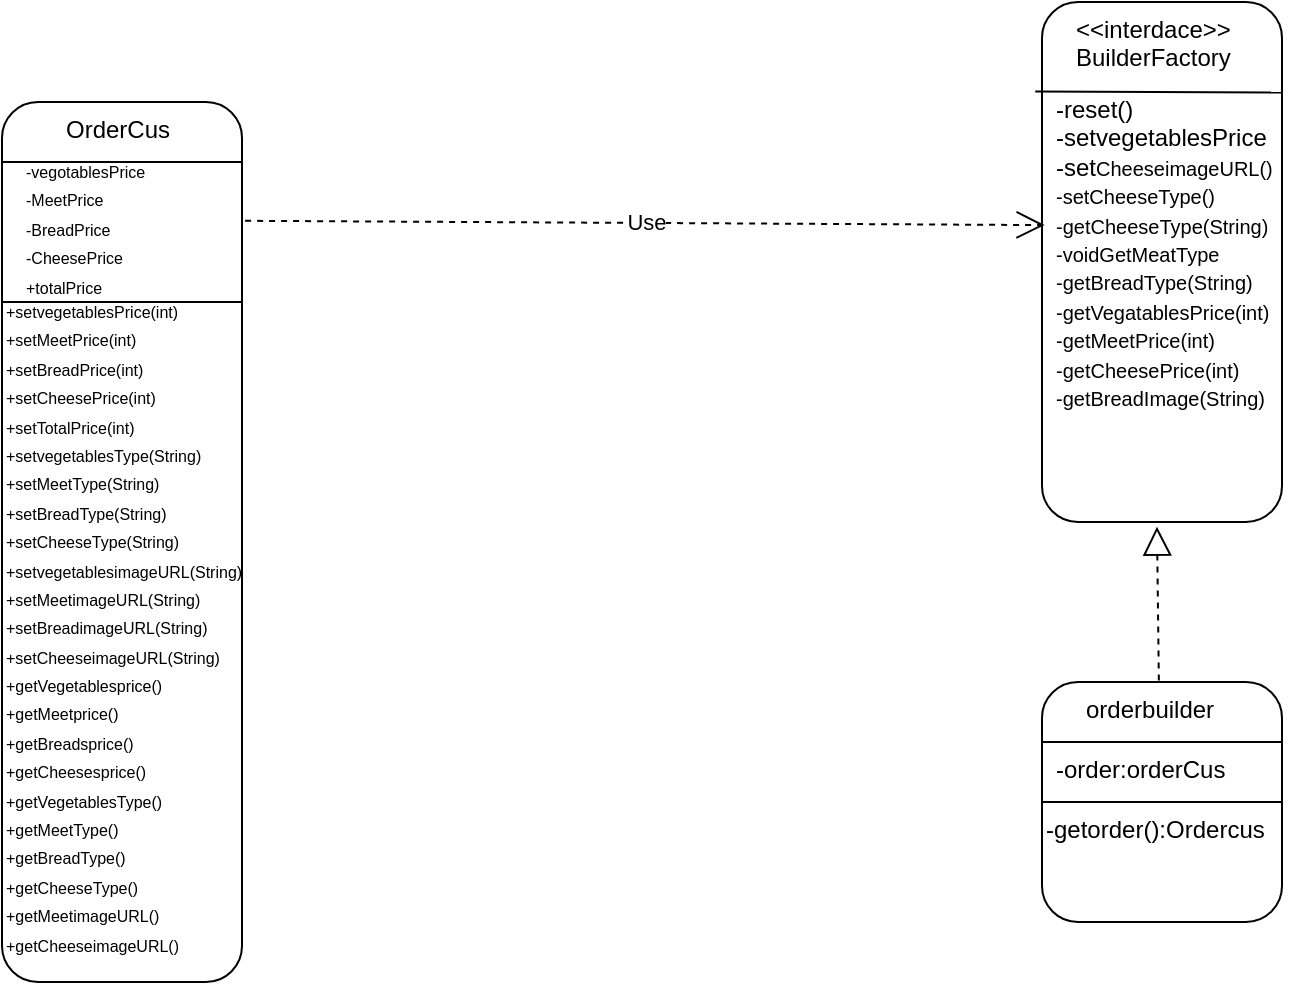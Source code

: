 <mxfile version="26.2.14">
  <diagram name="Page-1" id="w4k-F0wGFoPTyivTWEuk">
    <mxGraphModel dx="1149" dy="633" grid="1" gridSize="10" guides="1" tooltips="1" connect="1" arrows="1" fold="1" page="1" pageScale="1" pageWidth="827" pageHeight="1169" math="0" shadow="0">
      <root>
        <mxCell id="0" />
        <mxCell id="1" parent="0" />
        <mxCell id="UsS9Le5wtXBt1caLjqC7-1" value="" style="rounded=1;whiteSpace=wrap;html=1;" parent="1" vertex="1">
          <mxGeometry x="630" y="50" width="120" height="260" as="geometry" />
        </mxCell>
        <mxCell id="UsS9Le5wtXBt1caLjqC7-2" value="" style="rounded=1;whiteSpace=wrap;html=1;" parent="1" vertex="1">
          <mxGeometry x="110" y="100" width="120" height="440" as="geometry" />
        </mxCell>
        <mxCell id="UsS9Le5wtXBt1caLjqC7-3" value="" style="rounded=1;whiteSpace=wrap;html=1;" parent="1" vertex="1">
          <mxGeometry x="630" y="390" width="120" height="120" as="geometry" />
        </mxCell>
        <mxCell id="UsS9Le5wtXBt1caLjqC7-7" value="" style="endArrow=none;html=1;rounded=0;exitX=0;exitY=0.25;exitDx=0;exitDy=0;entryX=1;entryY=0.25;entryDx=0;entryDy=0;" parent="1" edge="1">
          <mxGeometry width="50" height="50" relative="1" as="geometry">
            <mxPoint x="110.0" y="130" as="sourcePoint" />
            <mxPoint x="230" y="130" as="targetPoint" />
          </mxGeometry>
        </mxCell>
        <mxCell id="UsS9Le5wtXBt1caLjqC7-9" value="" style="endArrow=none;html=1;rounded=0;exitX=-0.028;exitY=0.172;exitDx=0;exitDy=0;entryX=0.997;entryY=0.174;entryDx=0;entryDy=0;entryPerimeter=0;exitPerimeter=0;" parent="1" source="UsS9Le5wtXBt1caLjqC7-1" target="UsS9Le5wtXBt1caLjqC7-1" edge="1">
          <mxGeometry width="50" height="50" relative="1" as="geometry">
            <mxPoint x="630" y="80" as="sourcePoint" />
            <mxPoint x="750" y="80" as="targetPoint" />
          </mxGeometry>
        </mxCell>
        <mxCell id="UsS9Le5wtXBt1caLjqC7-10" value="" style="endArrow=none;html=1;rounded=0;exitX=0;exitY=0.25;exitDx=0;exitDy=0;entryX=1;entryY=0.25;entryDx=0;entryDy=0;" parent="1" edge="1">
          <mxGeometry width="50" height="50" relative="1" as="geometry">
            <mxPoint x="630" y="420" as="sourcePoint" />
            <mxPoint x="750" y="420" as="targetPoint" />
          </mxGeometry>
        </mxCell>
        <mxCell id="UsS9Le5wtXBt1caLjqC7-17" value="Use" style="endArrow=open;endSize=12;dashed=1;html=1;rounded=0;entryX=0.011;entryY=0.429;entryDx=0;entryDy=0;entryPerimeter=0;exitX=1.013;exitY=0.135;exitDx=0;exitDy=0;exitPerimeter=0;" parent="1" source="UsS9Le5wtXBt1caLjqC7-2" target="UsS9Le5wtXBt1caLjqC7-1" edge="1">
          <mxGeometry width="160" relative="1" as="geometry">
            <mxPoint x="240" y="160" as="sourcePoint" />
            <mxPoint x="550" y="159.75" as="targetPoint" />
          </mxGeometry>
        </mxCell>
        <mxCell id="UsS9Le5wtXBt1caLjqC7-23" value="&lt;font style=&quot;font-size: 8px;&quot;&gt;-vegotablesPrice&lt;/font&gt;&lt;div&gt;&lt;font style=&quot;font-size: 8px;&quot;&gt;-MeetPrice&lt;/font&gt;&lt;/div&gt;&lt;div&gt;&lt;font style=&quot;font-size: 8px;&quot;&gt;-BreadPrice&lt;/font&gt;&lt;/div&gt;&lt;div&gt;&lt;font style=&quot;font-size: 8px;&quot;&gt;-CheesePrice&lt;/font&gt;&lt;/div&gt;&lt;div&gt;&lt;font style=&quot;font-size: 8px;&quot;&gt;+totalPrice&lt;/font&gt;&lt;/div&gt;&lt;div&gt;&lt;font style=&quot;font-size: 8px;&quot;&gt;&lt;br&gt;&lt;/font&gt;&lt;/div&gt;&lt;div&gt;&lt;br&gt;&lt;/div&gt;" style="text;whiteSpace=wrap;html=1;" parent="1" vertex="1">
          <mxGeometry x="120" y="120" width="100" height="70" as="geometry" />
        </mxCell>
        <mxCell id="UsS9Le5wtXBt1caLjqC7-25" value="OrderCus" style="text;whiteSpace=wrap;html=1;" parent="1" vertex="1">
          <mxGeometry x="140" y="100" width="110" height="40" as="geometry" />
        </mxCell>
        <mxCell id="UsS9Le5wtXBt1caLjqC7-26" value="&lt;font&gt;&amp;nbsp; &amp;nbsp;&amp;lt;&amp;lt;interdace&amp;gt;&amp;gt;&lt;/font&gt;&lt;div&gt;&lt;font&gt;&amp;nbsp; &amp;nbsp;BuilderFactory&lt;/font&gt;&lt;/div&gt;" style="text;whiteSpace=wrap;html=1;" parent="1" vertex="1">
          <mxGeometry x="635" y="50" width="105" height="30" as="geometry" />
        </mxCell>
        <mxCell id="UsS9Le5wtXBt1caLjqC7-27" value="-reset()&lt;div&gt;-setvegetablesPrice&lt;/div&gt;&lt;div&gt;-set&lt;font size=&quot;1&quot;&gt;CheeseimageURL()&lt;/font&gt;&lt;/div&gt;&lt;div&gt;&lt;font size=&quot;1&quot;&gt;-setCheeseType()&lt;/font&gt;&lt;/div&gt;&lt;div&gt;&lt;font size=&quot;1&quot;&gt;-getCheeseType(String)&lt;/font&gt;&lt;/div&gt;&lt;div&gt;&lt;font size=&quot;1&quot;&gt;-voidGetMeatType&lt;/font&gt;&lt;/div&gt;&lt;div&gt;&lt;font size=&quot;1&quot;&gt;-getBreadType(String)&lt;/font&gt;&lt;/div&gt;&lt;div&gt;&lt;font size=&quot;1&quot;&gt;-getVegatablesPrice(int)&lt;/font&gt;&lt;/div&gt;&lt;div&gt;&lt;font size=&quot;1&quot;&gt;-getMeetPrice(int)&lt;/font&gt;&lt;/div&gt;&lt;div&gt;&lt;font size=&quot;1&quot;&gt;-getCheesePrice(int)&lt;/font&gt;&lt;/div&gt;&lt;div&gt;&lt;font size=&quot;1&quot;&gt;-getBreadImage(String)&lt;/font&gt;&lt;/div&gt;" style="text;whiteSpace=wrap;html=1;" parent="1" vertex="1">
          <mxGeometry x="635" y="90" width="120" height="200" as="geometry" />
        </mxCell>
        <mxCell id="UsS9Le5wtXBt1caLjqC7-28" value="orderbuilder" style="text;whiteSpace=wrap;html=1;" parent="1" vertex="1">
          <mxGeometry x="650" y="390" width="90" height="40" as="geometry" />
        </mxCell>
        <mxCell id="UsS9Le5wtXBt1caLjqC7-29" value="-order:orderCus" style="text;whiteSpace=wrap;html=1;" parent="1" vertex="1">
          <mxGeometry x="635" y="420" width="90" height="40" as="geometry" />
        </mxCell>
        <mxCell id="UsS9Le5wtXBt1caLjqC7-30" value="-getorder():Ordercus" style="text;whiteSpace=wrap;html=1;" parent="1" vertex="1">
          <mxGeometry x="630" y="450" width="130" height="40" as="geometry" />
        </mxCell>
        <mxCell id="UsS9Le5wtXBt1caLjqC7-31" value="" style="endArrow=none;html=1;rounded=0;entryX=1;entryY=0.5;entryDx=0;entryDy=0;" parent="1" target="UsS9Le5wtXBt1caLjqC7-3" edge="1">
          <mxGeometry width="50" height="50" relative="1" as="geometry">
            <mxPoint x="630" y="450" as="sourcePoint" />
            <mxPoint x="680" y="400" as="targetPoint" />
          </mxGeometry>
        </mxCell>
        <mxCell id="Y7hNd4VXM_M38cVRSKo2-2" value="" style="endArrow=none;html=1;rounded=0;exitX=0;exitY=0.25;exitDx=0;exitDy=0;entryX=1;entryY=0.25;entryDx=0;entryDy=0;" edge="1" parent="1">
          <mxGeometry width="50" height="50" relative="1" as="geometry">
            <mxPoint x="110.0" y="200" as="sourcePoint" />
            <mxPoint x="230" y="200" as="targetPoint" />
          </mxGeometry>
        </mxCell>
        <mxCell id="Y7hNd4VXM_M38cVRSKo2-4" value="" style="endArrow=block;dashed=1;endFill=0;endSize=12;html=1;rounded=0;entryX=0.479;entryY=1.009;entryDx=0;entryDy=0;entryPerimeter=0;exitX=0.427;exitY=-0.02;exitDx=0;exitDy=0;exitPerimeter=0;" edge="1" parent="1" source="UsS9Le5wtXBt1caLjqC7-28" target="UsS9Le5wtXBt1caLjqC7-1">
          <mxGeometry width="160" relative="1" as="geometry">
            <mxPoint x="570" y="410" as="sourcePoint" />
            <mxPoint x="730" y="410" as="targetPoint" />
          </mxGeometry>
        </mxCell>
        <mxCell id="Y7hNd4VXM_M38cVRSKo2-5" value="&lt;div style=&quot;forced-color-adjust: none; color: rgb(255, 255, 255); font-family: Helvetica; font-size: 12px; font-style: normal; font-variant-ligatures: normal; font-variant-caps: normal; font-weight: 400; letter-spacing: normal; orphans: 2; text-align: left; text-indent: 0px; text-transform: none; widows: 2; word-spacing: 0px; -webkit-text-stroke-width: 0px; white-space: normal; background-color: rgb(27, 29, 30); text-decoration-thickness: initial; text-decoration-style: initial; text-decoration-color: initial; box-shadow: none !important;&quot;&gt;&lt;br&gt;&lt;/div&gt;" style="text;whiteSpace=wrap;html=1;" vertex="1" parent="1">
          <mxGeometry x="414" y="240" width="140" height="170" as="geometry" />
        </mxCell>
        <mxCell id="Y7hNd4VXM_M38cVRSKo2-6" value="&lt;div&gt;&lt;font style=&quot;font-size: 8px;&quot;&gt;+setvegetablesPrice(int)&lt;/font&gt;&lt;/div&gt;&lt;div&gt;&lt;font style=&quot;font-size: 8px;&quot;&gt;+setMeetPrice(int)&lt;/font&gt;&lt;/div&gt;&lt;div&gt;&lt;font style=&quot;font-size: 8px;&quot;&gt;+setBreadPrice(int)&lt;/font&gt;&lt;/div&gt;&lt;div&gt;&lt;font style=&quot;font-size: 8px;&quot;&gt;+setCheesePrice(int)&lt;/font&gt;&lt;/div&gt;&lt;div&gt;&lt;font style=&quot;font-size: 8px;&quot;&gt;+setTotalPrice(int)&lt;/font&gt;&lt;/div&gt;&lt;div&gt;&lt;font style=&quot;font-size: 8px;&quot;&gt;&lt;span style=&quot;background-color: transparent; color: light-dark(rgb(0, 0, 0), rgb(255, 255, 255));&quot;&gt;+set&lt;/span&gt;vegetables&lt;span style=&quot;background-color: transparent; color: light-dark(rgb(0, 0, 0), rgb(255, 255, 255));&quot;&gt;Type(String)&lt;/span&gt;&lt;/font&gt;&lt;/div&gt;&lt;div&gt;&lt;font style=&quot;font-size: 8px;&quot;&gt;&lt;span style=&quot;background-color: transparent; color: light-dark(rgb(0, 0, 0), rgb(255, 255, 255));&quot;&gt;+setMeetType(&lt;/span&gt;&lt;span style=&quot;background-color: transparent; color: light-dark(rgb(0, 0, 0), rgb(255, 255, 255));&quot;&gt;String&lt;/span&gt;&lt;span style=&quot;background-color: transparent; color: light-dark(rgb(0, 0, 0), rgb(255, 255, 255));&quot;&gt;)&lt;/span&gt;&lt;/font&gt;&lt;/div&gt;&lt;div&gt;&lt;font style=&quot;font-size: 8px;&quot;&gt;&lt;font style=&quot;&quot;&gt;+setBreadType(&lt;/font&gt;&lt;span style=&quot;background-color: transparent; color: light-dark(rgb(0, 0, 0), rgb(255, 255, 255));&quot;&gt;String&lt;/span&gt;&lt;span style=&quot;background-color: transparent; color: light-dark(rgb(0, 0, 0), rgb(255, 255, 255));&quot;&gt;)&lt;/span&gt;&lt;/font&gt;&lt;/div&gt;&lt;div&gt;&lt;font style=&quot;font-size: 8px;&quot;&gt;&lt;span style=&quot;background-color: transparent; color: light-dark(rgb(0, 0, 0), rgb(255, 255, 255));&quot;&gt;+setCheeseType(&lt;/span&gt;&lt;span style=&quot;background-color: transparent; color: light-dark(rgb(0, 0, 0), rgb(255, 255, 255));&quot;&gt;String&lt;/span&gt;&lt;span style=&quot;background-color: transparent; color: light-dark(rgb(0, 0, 0), rgb(255, 255, 255));&quot;&gt;)&lt;/span&gt;&lt;/font&gt;&lt;/div&gt;&lt;div&gt;&lt;div&gt;&lt;font style=&quot;font-size: 8px;&quot;&gt;&lt;font style=&quot;&quot;&gt;+setvegetablesimageURL(&lt;/font&gt;&lt;span style=&quot;background-color: transparent; color: light-dark(rgb(0, 0, 0), rgb(255, 255, 255));&quot;&gt;String&lt;/span&gt;&lt;span style=&quot;background-color: transparent; color: light-dark(rgb(0, 0, 0), rgb(255, 255, 255));&quot;&gt;)&lt;/span&gt;&lt;/font&gt;&lt;/div&gt;&lt;/div&gt;&lt;div&gt;&lt;div&gt;&lt;font style=&quot;font-size: 8px;&quot;&gt;&lt;font style=&quot;&quot;&gt;+setMeetimageURL(&lt;/font&gt;&lt;span style=&quot;background-color: transparent; color: light-dark(rgb(0, 0, 0), rgb(255, 255, 255));&quot;&gt;String&lt;/span&gt;&lt;span style=&quot;background-color: transparent; color: light-dark(rgb(0, 0, 0), rgb(255, 255, 255));&quot;&gt;)&lt;/span&gt;&lt;/font&gt;&lt;/div&gt;&lt;/div&gt;&lt;div&gt;&lt;font style=&quot;font-size: 8px;&quot;&gt;&lt;font style=&quot;&quot;&gt;+setBreadimageURL(&lt;/font&gt;&lt;span style=&quot;background-color: transparent; color: light-dark(rgb(0, 0, 0), rgb(255, 255, 255));&quot;&gt;String&lt;/span&gt;&lt;span style=&quot;background-color: transparent; color: light-dark(rgb(0, 0, 0), rgb(255, 255, 255));&quot;&gt;)&lt;/span&gt;&lt;/font&gt;&lt;/div&gt;&lt;div&gt;&lt;div&gt;&lt;font style=&quot;font-size: 8px;&quot;&gt;&lt;font style=&quot;&quot;&gt;+setCheeseimageURL(&lt;/font&gt;&lt;span style=&quot;background-color: transparent; color: light-dark(rgb(0, 0, 0), rgb(255, 255, 255));&quot;&gt;String&lt;/span&gt;&lt;span style=&quot;background-color: transparent; color: light-dark(rgb(0, 0, 0), rgb(255, 255, 255));&quot;&gt;)&lt;/span&gt;&lt;/font&gt;&lt;/div&gt;&lt;/div&gt;&lt;div&gt;&lt;font style=&quot;font-size: 8px;&quot;&gt;+getVegetablesprice()&lt;/font&gt;&lt;/div&gt;&lt;div&gt;&lt;font style=&quot;&quot;&gt;&lt;div style=&quot;&quot;&gt;&lt;font style=&quot;font-size: 8px;&quot;&gt;+getMeetprice()&lt;/font&gt;&lt;/div&gt;&lt;div style=&quot;&quot;&gt;&lt;div style=&quot;&quot;&gt;&lt;font style=&quot;font-size: 8px;&quot;&gt;+getBreadsprice()&lt;/font&gt;&lt;/div&gt;&lt;/div&gt;&lt;div style=&quot;&quot;&gt;&lt;div style=&quot;&quot;&gt;&lt;font style=&quot;font-size: 8px;&quot;&gt;+getCheesesprice()&lt;/font&gt;&lt;/div&gt;&lt;/div&gt;&lt;div style=&quot;&quot;&gt;&lt;font style=&quot;font-size: 8px;&quot;&gt;+get&lt;span style=&quot;background-color: transparent; color: light-dark(rgb(0, 0, 0), rgb(255, 255, 255));&quot;&gt;VegetablesType()&lt;/span&gt;&lt;/font&gt;&lt;/div&gt;&lt;div style=&quot;&quot;&gt;&lt;span style=&quot;background-color: transparent; color: light-dark(rgb(0, 0, 0), rgb(255, 255, 255));&quot;&gt;&lt;font style=&quot;font-size: 8px;&quot;&gt;+getMeetType()&lt;/font&gt;&lt;/span&gt;&lt;/div&gt;&lt;div style=&quot;&quot;&gt;&lt;span style=&quot;background-color: transparent; color: light-dark(rgb(0, 0, 0), rgb(255, 255, 255));&quot;&gt;&lt;font style=&quot;font-size: 8px;&quot;&gt;+getBreadType()&lt;/font&gt;&lt;/span&gt;&lt;/div&gt;&lt;div style=&quot;&quot;&gt;&lt;font style=&quot;font-size: 8px;&quot;&gt;+get&lt;span style=&quot;background-color: transparent; color: light-dark(rgb(0, 0, 0), rgb(255, 255, 255));&quot;&gt;CheeseType()&lt;/span&gt;&lt;/font&gt;&lt;/div&gt;&lt;div style=&quot;&quot;&gt;&lt;span style=&quot;background-color: transparent; color: light-dark(rgb(0, 0, 0), rgb(255, 255, 255));&quot;&gt;&lt;font style=&quot;font-size: 8px;&quot;&gt;+get&lt;/font&gt;&lt;/span&gt;&lt;span style=&quot;font-size: 8px; background-color: transparent; color: light-dark(rgb(0, 0, 0), rgb(255, 255, 255));&quot;&gt;MeetimageURL()&lt;/span&gt;&lt;/div&gt;&lt;div style=&quot;&quot;&gt;&lt;span style=&quot;color: light-dark(rgb(0, 0, 0), rgb(255, 255, 255)); background-color: transparent;&quot;&gt;&lt;font style=&quot;font-size: 8px;&quot;&gt;+get&lt;/font&gt;&lt;/span&gt;&lt;span style=&quot;color: light-dark(rgb(0, 0, 0), rgb(255, 255, 255)); background-color: transparent; font-size: 8px;&quot;&gt;CheeseimageURL()&lt;/span&gt;&lt;/div&gt;&lt;div&gt;&lt;br&gt;&lt;/div&gt;&lt;/font&gt;&lt;/div&gt;" style="text;whiteSpace=wrap;html=1;" vertex="1" parent="1">
          <mxGeometry x="110" y="190" width="120" height="290" as="geometry" />
        </mxCell>
      </root>
    </mxGraphModel>
  </diagram>
</mxfile>
